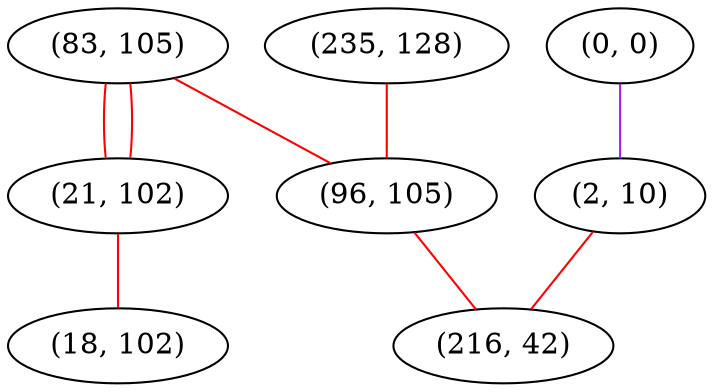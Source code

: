 graph "" {
"(83, 105)";
"(0, 0)";
"(2, 10)";
"(235, 128)";
"(21, 102)";
"(18, 102)";
"(96, 105)";
"(216, 42)";
"(83, 105)" -- "(96, 105)"  [color=red, key=0, weight=1];
"(83, 105)" -- "(21, 102)"  [color=red, key=0, weight=1];
"(83, 105)" -- "(21, 102)"  [color=red, key=1, weight=1];
"(0, 0)" -- "(2, 10)"  [color=purple, key=0, weight=4];
"(2, 10)" -- "(216, 42)"  [color=red, key=0, weight=1];
"(235, 128)" -- "(96, 105)"  [color=red, key=0, weight=1];
"(21, 102)" -- "(18, 102)"  [color=red, key=0, weight=1];
"(96, 105)" -- "(216, 42)"  [color=red, key=0, weight=1];
}
